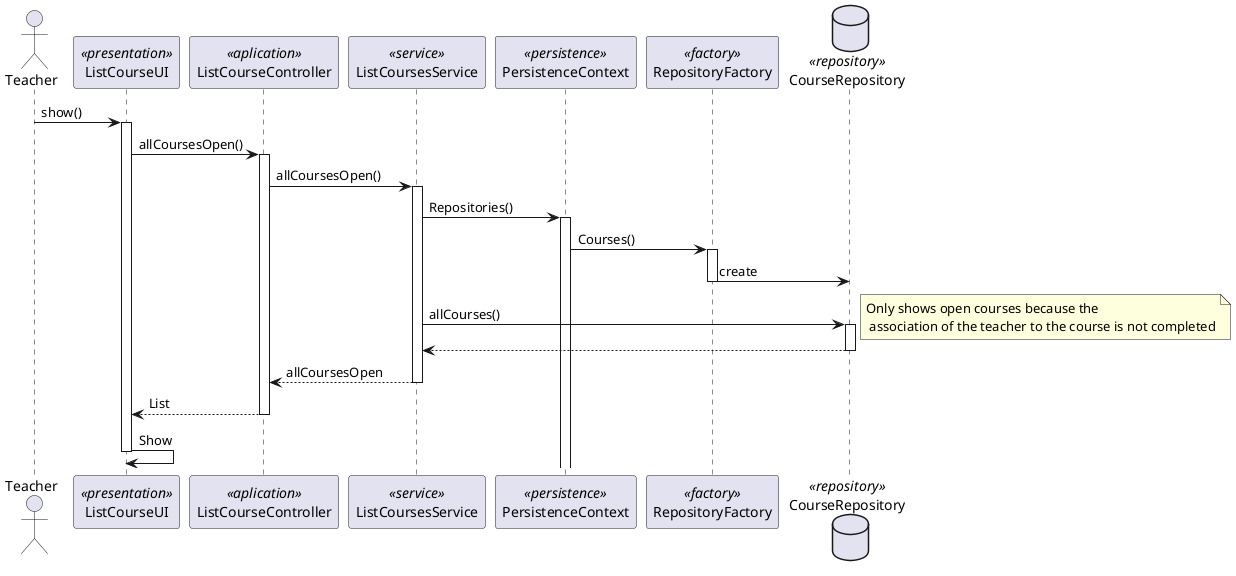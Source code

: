 @startuml
actor Teacher as Actor
participant ListCourseUI as UI <<presentation>>
participant ListCourseController as Controller <<aplication>>
participant ListCoursesService as Service <<service>>
participant PersistenceContext as Persistence <<persistence>>
participant RepositoryFactory as Factory <<factory>>
database CourseRepository as Repository <<repository>>

Actor -> UI: show()
activate UI
    UI -> Controller: allCoursesOpen()
        activate Controller
        Controller -> Service: allCoursesOpen()
        activate Service
        Service -> Persistence: Repositories()
        activate Persistence
        Persistence -> Factory: Courses()
                    activate Factory
            Factory -> Repository: create

            deactivate Factory

        Service -> Repository: allCourses()
                    note right : Only shows open courses because the \n association of the teacher to the course is not completed
                activate Repository
        Repository --> Service
        deactivate Repository
        Service--> Controller : allCoursesOpen
        deactivate Service
        Controller --> UI: List
    deactivate Controller
    UI -> UI:Show
deactivate UI
@enduml